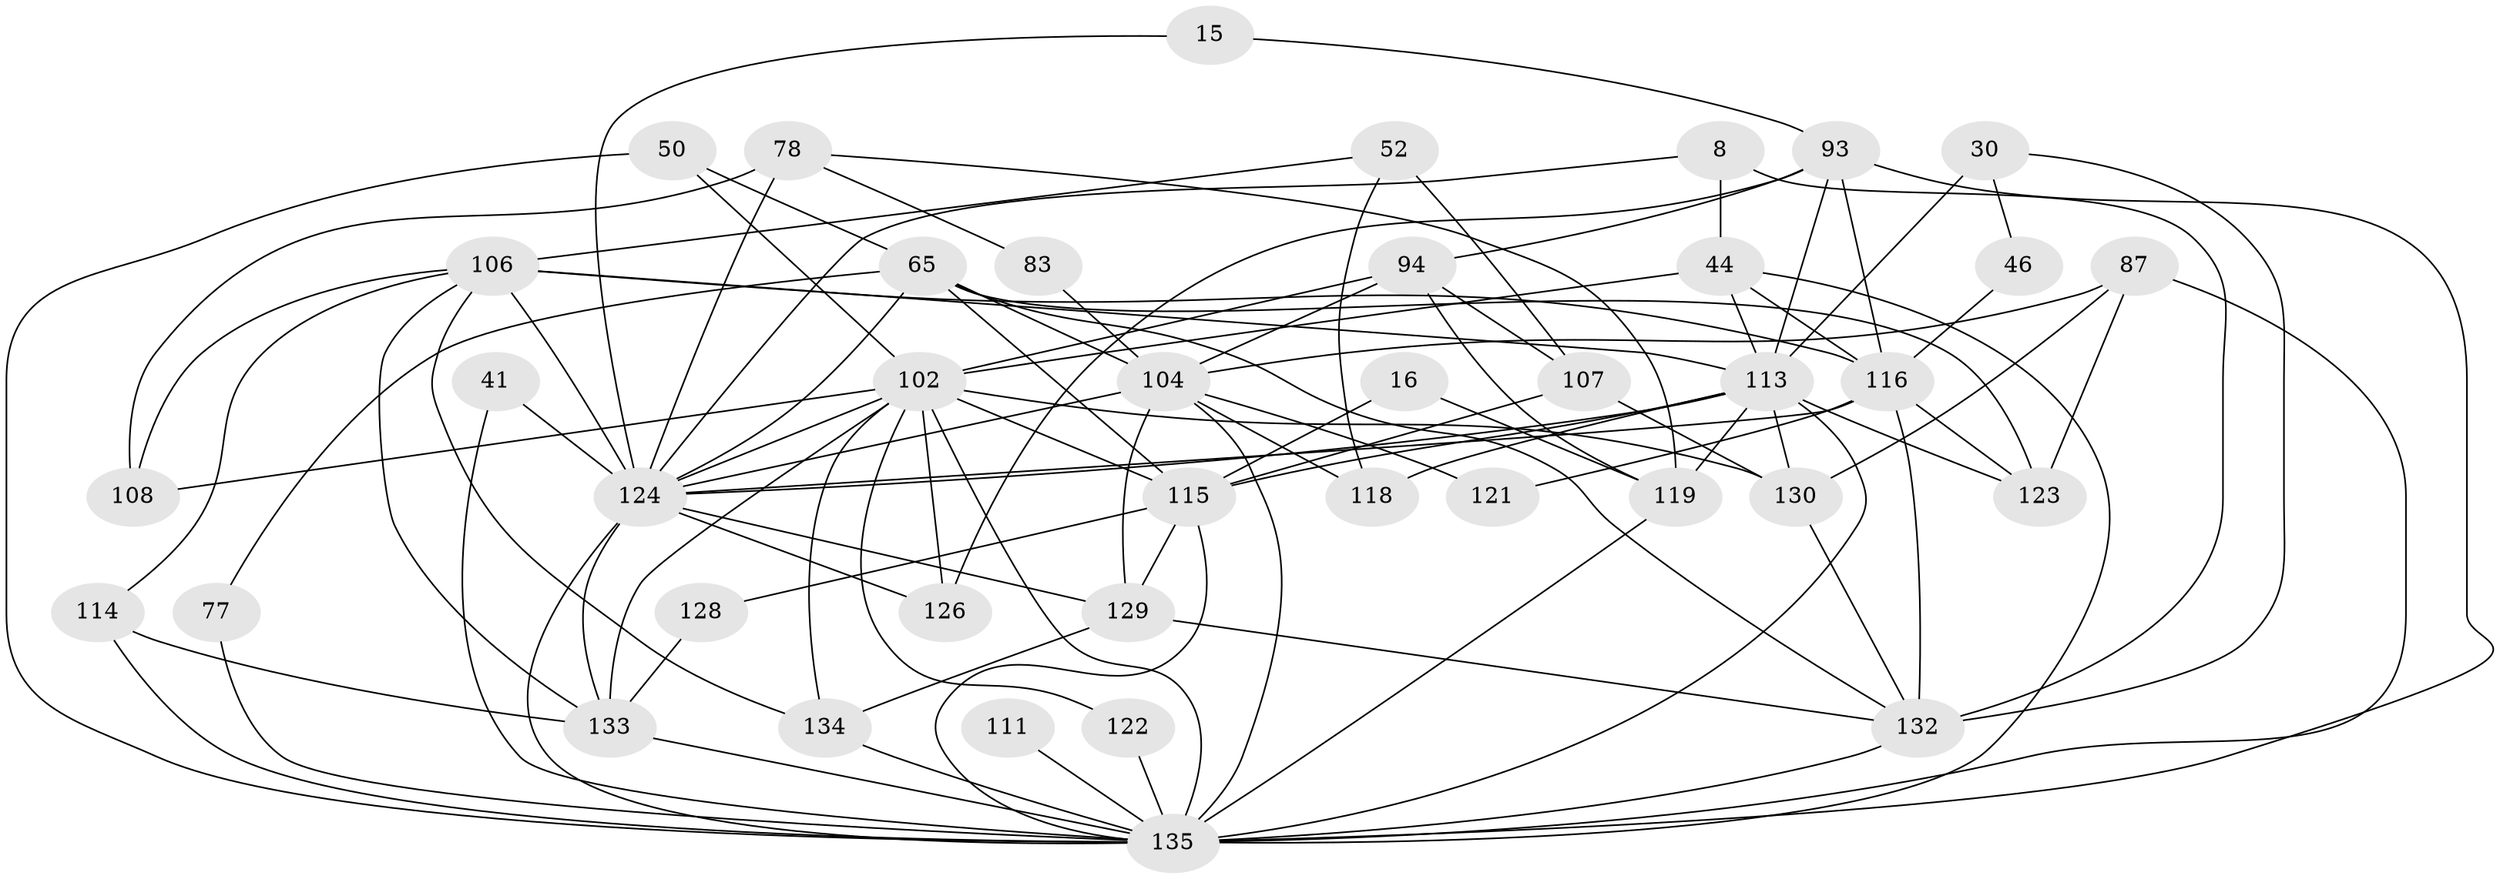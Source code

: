 // original degree distribution, {4: 0.2814814814814815, 6: 0.0962962962962963, 5: 0.1925925925925926, 3: 0.23703703703703705, 2: 0.14814814814814814, 7: 0.02962962962962963, 8: 0.014814814814814815}
// Generated by graph-tools (version 1.1) at 2025/52/03/04/25 21:52:48]
// undirected, 40 vertices, 101 edges
graph export_dot {
graph [start="1"]
  node [color=gray90,style=filled];
  8;
  15;
  16;
  30;
  41;
  44 [super="+14"];
  46;
  50;
  52 [super="+43"];
  65 [super="+21+55"];
  77;
  78 [super="+24"];
  83;
  87;
  93 [super="+7"];
  94 [super="+89"];
  102 [super="+97+68+42+45+76"];
  104 [super="+38+67+66"];
  106 [super="+56+85"];
  107;
  108;
  111;
  113 [super="+23+101+40+91"];
  114 [super="+64"];
  115 [super="+10+110"];
  116 [super="+47+61+33"];
  118;
  119 [super="+34"];
  121 [super="+82"];
  122;
  123;
  124 [super="+31+99+92+80"];
  126 [super="+96"];
  128;
  129 [super="+100"];
  130 [super="+62+53"];
  132 [super="+79+127+5"];
  133 [super="+72+125+120"];
  134 [super="+112"];
  135 [super="+58+74+117+131"];
  8 -- 132 [weight=3];
  8 -- 44;
  8 -- 124;
  15 -- 93;
  15 -- 124;
  16 -- 119;
  16 -- 115;
  30 -- 113 [weight=2];
  30 -- 46;
  30 -- 132;
  41 -- 124;
  41 -- 135;
  44 -- 113;
  44 -- 102;
  44 -- 135;
  44 -- 116;
  46 -- 116;
  50 -- 65;
  50 -- 102;
  50 -- 135;
  52 -- 107 [weight=2];
  52 -- 118;
  52 -- 106;
  65 -- 77;
  65 -- 123 [weight=2];
  65 -- 124;
  65 -- 115 [weight=2];
  65 -- 104;
  65 -- 132;
  77 -- 135;
  78 -- 119 [weight=2];
  78 -- 108;
  78 -- 83;
  78 -- 124 [weight=4];
  83 -- 104;
  87 -- 130;
  87 -- 123;
  87 -- 135;
  87 -- 104;
  93 -- 94;
  93 -- 116;
  93 -- 126;
  93 -- 113 [weight=2];
  93 -- 135 [weight=2];
  94 -- 107;
  94 -- 119;
  94 -- 104;
  94 -- 102 [weight=2];
  102 -- 108;
  102 -- 115 [weight=5];
  102 -- 134 [weight=2];
  102 -- 122;
  102 -- 130;
  102 -- 124 [weight=2];
  102 -- 126;
  102 -- 133 [weight=2];
  102 -- 135;
  104 -- 118;
  104 -- 121 [weight=4];
  104 -- 129 [weight=2];
  104 -- 124;
  104 -- 135 [weight=6];
  106 -- 108;
  106 -- 133;
  106 -- 113;
  106 -- 134;
  106 -- 116 [weight=2];
  106 -- 124;
  106 -- 114;
  107 -- 115;
  107 -- 130;
  111 -- 135 [weight=2];
  113 -- 124 [weight=6];
  113 -- 115 [weight=4];
  113 -- 118;
  113 -- 119;
  113 -- 135 [weight=3];
  113 -- 130 [weight=2];
  113 -- 123;
  114 -- 135;
  114 -- 133 [weight=2];
  115 -- 128;
  115 -- 129;
  115 -- 135 [weight=5];
  116 -- 123;
  116 -- 124 [weight=3];
  116 -- 132 [weight=2];
  116 -- 121;
  119 -- 135 [weight=4];
  122 -- 135 [weight=2];
  124 -- 135 [weight=6];
  124 -- 129 [weight=2];
  124 -- 126;
  124 -- 133;
  128 -- 133;
  129 -- 134 [weight=2];
  129 -- 132;
  130 -- 132;
  132 -- 135 [weight=6];
  133 -- 135 [weight=3];
  134 -- 135 [weight=2];
}
